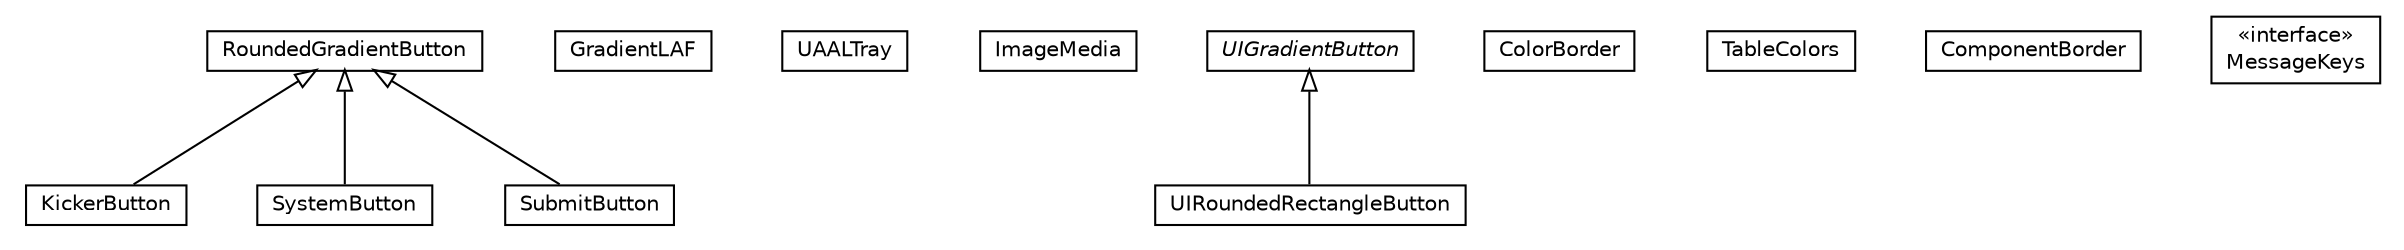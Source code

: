 #!/usr/local/bin/dot
#
# Class diagram 
# Generated by UMLGraph version R5_6-24-gf6e263 (http://www.umlgraph.org/)
#

digraph G {
	edge [fontname="Helvetica",fontsize=10,labelfontname="Helvetica",labelfontsize=10];
	node [fontname="Helvetica",fontsize=10,shape=plaintext];
	nodesep=0.25;
	ranksep=0.5;
	// org.universAAL.ui.gui.swing.bluesteelLAF.support.RoundedGradientButton
	c1186406 [label=<<table title="org.universAAL.ui.gui.swing.bluesteelLAF.support.RoundedGradientButton" border="0" cellborder="1" cellspacing="0" cellpadding="2" port="p" href="./RoundedGradientButton.html">
		<tr><td><table border="0" cellspacing="0" cellpadding="1">
<tr><td align="center" balign="center"> RoundedGradientButton </td></tr>
		</table></td></tr>
		</table>>, URL="./RoundedGradientButton.html", fontname="Helvetica", fontcolor="black", fontsize=10.0];
	// org.universAAL.ui.gui.swing.bluesteelLAF.support.GradientLAF
	c1186407 [label=<<table title="org.universAAL.ui.gui.swing.bluesteelLAF.support.GradientLAF" border="0" cellborder="1" cellspacing="0" cellpadding="2" port="p" href="./GradientLAF.html">
		<tr><td><table border="0" cellspacing="0" cellpadding="1">
<tr><td align="center" balign="center"> GradientLAF </td></tr>
		</table></td></tr>
		</table>>, URL="./GradientLAF.html", fontname="Helvetica", fontcolor="black", fontsize=10.0];
	// org.universAAL.ui.gui.swing.bluesteelLAF.support.UAALTray
	c1186408 [label=<<table title="org.universAAL.ui.gui.swing.bluesteelLAF.support.UAALTray" border="0" cellborder="1" cellspacing="0" cellpadding="2" port="p" href="./UAALTray.html">
		<tr><td><table border="0" cellspacing="0" cellpadding="1">
<tr><td align="center" balign="center"> UAALTray </td></tr>
		</table></td></tr>
		</table>>, URL="./UAALTray.html", fontname="Helvetica", fontcolor="black", fontsize=10.0];
	// org.universAAL.ui.gui.swing.bluesteelLAF.support.ImageMedia
	c1186409 [label=<<table title="org.universAAL.ui.gui.swing.bluesteelLAF.support.ImageMedia" border="0" cellborder="1" cellspacing="0" cellpadding="2" port="p" href="./ImageMedia.html">
		<tr><td><table border="0" cellspacing="0" cellpadding="1">
<tr><td align="center" balign="center"> ImageMedia </td></tr>
		</table></td></tr>
		</table>>, URL="./ImageMedia.html", fontname="Helvetica", fontcolor="black", fontsize=10.0];
	// org.universAAL.ui.gui.swing.bluesteelLAF.support.KickerButton
	c1186410 [label=<<table title="org.universAAL.ui.gui.swing.bluesteelLAF.support.KickerButton" border="0" cellborder="1" cellspacing="0" cellpadding="2" port="p" href="./KickerButton.html">
		<tr><td><table border="0" cellspacing="0" cellpadding="1">
<tr><td align="center" balign="center"> KickerButton </td></tr>
		</table></td></tr>
		</table>>, URL="./KickerButton.html", fontname="Helvetica", fontcolor="black", fontsize=10.0];
	// org.universAAL.ui.gui.swing.bluesteelLAF.support.UIRoundedRectangleButton
	c1186411 [label=<<table title="org.universAAL.ui.gui.swing.bluesteelLAF.support.UIRoundedRectangleButton" border="0" cellborder="1" cellspacing="0" cellpadding="2" port="p" href="./UIRoundedRectangleButton.html">
		<tr><td><table border="0" cellspacing="0" cellpadding="1">
<tr><td align="center" balign="center"> UIRoundedRectangleButton </td></tr>
		</table></td></tr>
		</table>>, URL="./UIRoundedRectangleButton.html", fontname="Helvetica", fontcolor="black", fontsize=10.0];
	// org.universAAL.ui.gui.swing.bluesteelLAF.support.SystemButton
	c1186412 [label=<<table title="org.universAAL.ui.gui.swing.bluesteelLAF.support.SystemButton" border="0" cellborder="1" cellspacing="0" cellpadding="2" port="p" href="./SystemButton.html">
		<tr><td><table border="0" cellspacing="0" cellpadding="1">
<tr><td align="center" balign="center"> SystemButton </td></tr>
		</table></td></tr>
		</table>>, URL="./SystemButton.html", fontname="Helvetica", fontcolor="black", fontsize=10.0];
	// org.universAAL.ui.gui.swing.bluesteelLAF.support.SubmitButton
	c1186413 [label=<<table title="org.universAAL.ui.gui.swing.bluesteelLAF.support.SubmitButton" border="0" cellborder="1" cellspacing="0" cellpadding="2" port="p" href="./SubmitButton.html">
		<tr><td><table border="0" cellspacing="0" cellpadding="1">
<tr><td align="center" balign="center"> SubmitButton </td></tr>
		</table></td></tr>
		</table>>, URL="./SubmitButton.html", fontname="Helvetica", fontcolor="black", fontsize=10.0];
	// org.universAAL.ui.gui.swing.bluesteelLAF.support.ColorBorder
	c1186414 [label=<<table title="org.universAAL.ui.gui.swing.bluesteelLAF.support.ColorBorder" border="0" cellborder="1" cellspacing="0" cellpadding="2" port="p" href="./ColorBorder.html">
		<tr><td><table border="0" cellspacing="0" cellpadding="1">
<tr><td align="center" balign="center"> ColorBorder </td></tr>
		</table></td></tr>
		</table>>, URL="./ColorBorder.html", fontname="Helvetica", fontcolor="black", fontsize=10.0];
	// org.universAAL.ui.gui.swing.bluesteelLAF.support.TableColors
	c1186415 [label=<<table title="org.universAAL.ui.gui.swing.bluesteelLAF.support.TableColors" border="0" cellborder="1" cellspacing="0" cellpadding="2" port="p" href="./TableColors.html">
		<tr><td><table border="0" cellspacing="0" cellpadding="1">
<tr><td align="center" balign="center"> TableColors </td></tr>
		</table></td></tr>
		</table>>, URL="./TableColors.html", fontname="Helvetica", fontcolor="black", fontsize=10.0];
	// org.universAAL.ui.gui.swing.bluesteelLAF.support.ComponentBorder
	c1186416 [label=<<table title="org.universAAL.ui.gui.swing.bluesteelLAF.support.ComponentBorder" border="0" cellborder="1" cellspacing="0" cellpadding="2" port="p" href="./ComponentBorder.html">
		<tr><td><table border="0" cellspacing="0" cellpadding="1">
<tr><td align="center" balign="center"> ComponentBorder </td></tr>
		</table></td></tr>
		</table>>, URL="./ComponentBorder.html", fontname="Helvetica", fontcolor="black", fontsize=10.0];
	// org.universAAL.ui.gui.swing.bluesteelLAF.support.MessageKeys
	c1186417 [label=<<table title="org.universAAL.ui.gui.swing.bluesteelLAF.support.MessageKeys" border="0" cellborder="1" cellspacing="0" cellpadding="2" port="p" href="./MessageKeys.html">
		<tr><td><table border="0" cellspacing="0" cellpadding="1">
<tr><td align="center" balign="center"> &#171;interface&#187; </td></tr>
<tr><td align="center" balign="center"> MessageKeys </td></tr>
		</table></td></tr>
		</table>>, URL="./MessageKeys.html", fontname="Helvetica", fontcolor="black", fontsize=10.0];
	//org.universAAL.ui.gui.swing.bluesteelLAF.support.KickerButton extends org.universAAL.ui.gui.swing.bluesteelLAF.support.RoundedGradientButton
	c1186406:p -> c1186410:p [dir=back,arrowtail=empty];
	//org.universAAL.ui.gui.swing.bluesteelLAF.support.UIRoundedRectangleButton extends org.universAAL.ui.gui.swing.bluesteelLAF.support.UIGradientButton
	c1186953:p -> c1186411:p [dir=back,arrowtail=empty];
	//org.universAAL.ui.gui.swing.bluesteelLAF.support.SystemButton extends org.universAAL.ui.gui.swing.bluesteelLAF.support.RoundedGradientButton
	c1186406:p -> c1186412:p [dir=back,arrowtail=empty];
	//org.universAAL.ui.gui.swing.bluesteelLAF.support.SubmitButton extends org.universAAL.ui.gui.swing.bluesteelLAF.support.RoundedGradientButton
	c1186406:p -> c1186413:p [dir=back,arrowtail=empty];
	// org.universAAL.ui.gui.swing.bluesteelLAF.support.UIGradientButton
	c1186953 [label=<<table title="org.universAAL.ui.gui.swing.bluesteelLAF.support.UIGradientButton" border="0" cellborder="1" cellspacing="0" cellpadding="2" port="p" href="http://java.sun.com/j2se/1.4.2/docs/api/org/universAAL/ui/gui/swing/bluesteelLAF/support/UIGradientButton.html">
		<tr><td><table border="0" cellspacing="0" cellpadding="1">
<tr><td align="center" balign="center"><font face="Helvetica-Oblique"> UIGradientButton </font></td></tr>
		</table></td></tr>
		</table>>, URL="http://java.sun.com/j2se/1.4.2/docs/api/org/universAAL/ui/gui/swing/bluesteelLAF/support/UIGradientButton.html", fontname="Helvetica", fontcolor="black", fontsize=10.0];
}

